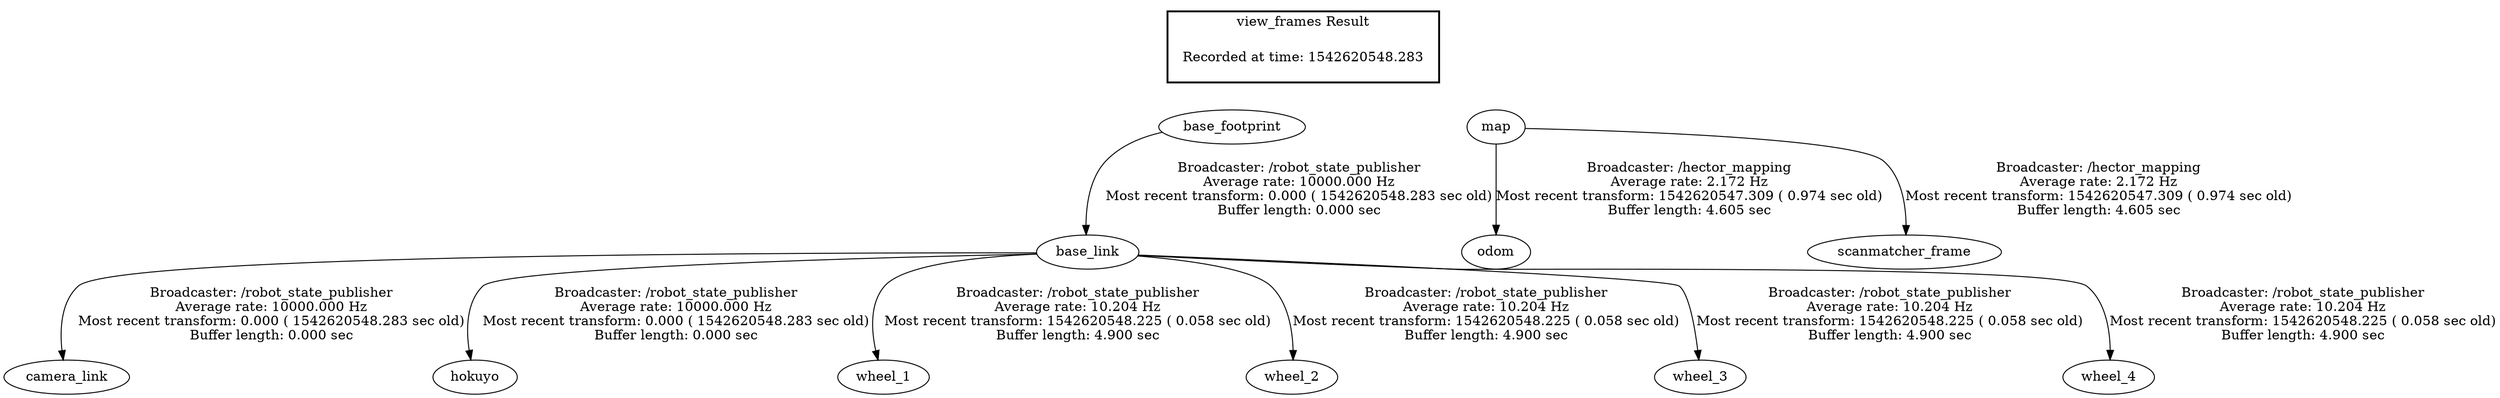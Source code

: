 digraph G {
"base_footprint" -> "base_link"[label="Broadcaster: /robot_state_publisher\nAverage rate: 10000.000 Hz\nMost recent transform: 0.000 ( 1542620548.283 sec old)\nBuffer length: 0.000 sec\n"];
"base_link" -> "camera_link"[label="Broadcaster: /robot_state_publisher\nAverage rate: 10000.000 Hz\nMost recent transform: 0.000 ( 1542620548.283 sec old)\nBuffer length: 0.000 sec\n"];
"base_link" -> "hokuyo"[label="Broadcaster: /robot_state_publisher\nAverage rate: 10000.000 Hz\nMost recent transform: 0.000 ( 1542620548.283 sec old)\nBuffer length: 0.000 sec\n"];
"base_link" -> "wheel_1"[label="Broadcaster: /robot_state_publisher\nAverage rate: 10.204 Hz\nMost recent transform: 1542620548.225 ( 0.058 sec old)\nBuffer length: 4.900 sec\n"];
"base_link" -> "wheel_2"[label="Broadcaster: /robot_state_publisher\nAverage rate: 10.204 Hz\nMost recent transform: 1542620548.225 ( 0.058 sec old)\nBuffer length: 4.900 sec\n"];
"base_link" -> "wheel_3"[label="Broadcaster: /robot_state_publisher\nAverage rate: 10.204 Hz\nMost recent transform: 1542620548.225 ( 0.058 sec old)\nBuffer length: 4.900 sec\n"];
"base_link" -> "wheel_4"[label="Broadcaster: /robot_state_publisher\nAverage rate: 10.204 Hz\nMost recent transform: 1542620548.225 ( 0.058 sec old)\nBuffer length: 4.900 sec\n"];
"map" -> "odom"[label="Broadcaster: /hector_mapping\nAverage rate: 2.172 Hz\nMost recent transform: 1542620547.309 ( 0.974 sec old)\nBuffer length: 4.605 sec\n"];
"map" -> "scanmatcher_frame"[label="Broadcaster: /hector_mapping\nAverage rate: 2.172 Hz\nMost recent transform: 1542620547.309 ( 0.974 sec old)\nBuffer length: 4.605 sec\n"];
edge [style=invis];
 subgraph cluster_legend { style=bold; color=black; label ="view_frames Result";
"Recorded at time: 1542620548.283"[ shape=plaintext ] ;
 }->"base_footprint";
edge [style=invis];
 subgraph cluster_legend { style=bold; color=black; label ="view_frames Result";
"Recorded at time: 1542620548.283"[ shape=plaintext ] ;
 }->"map";
}